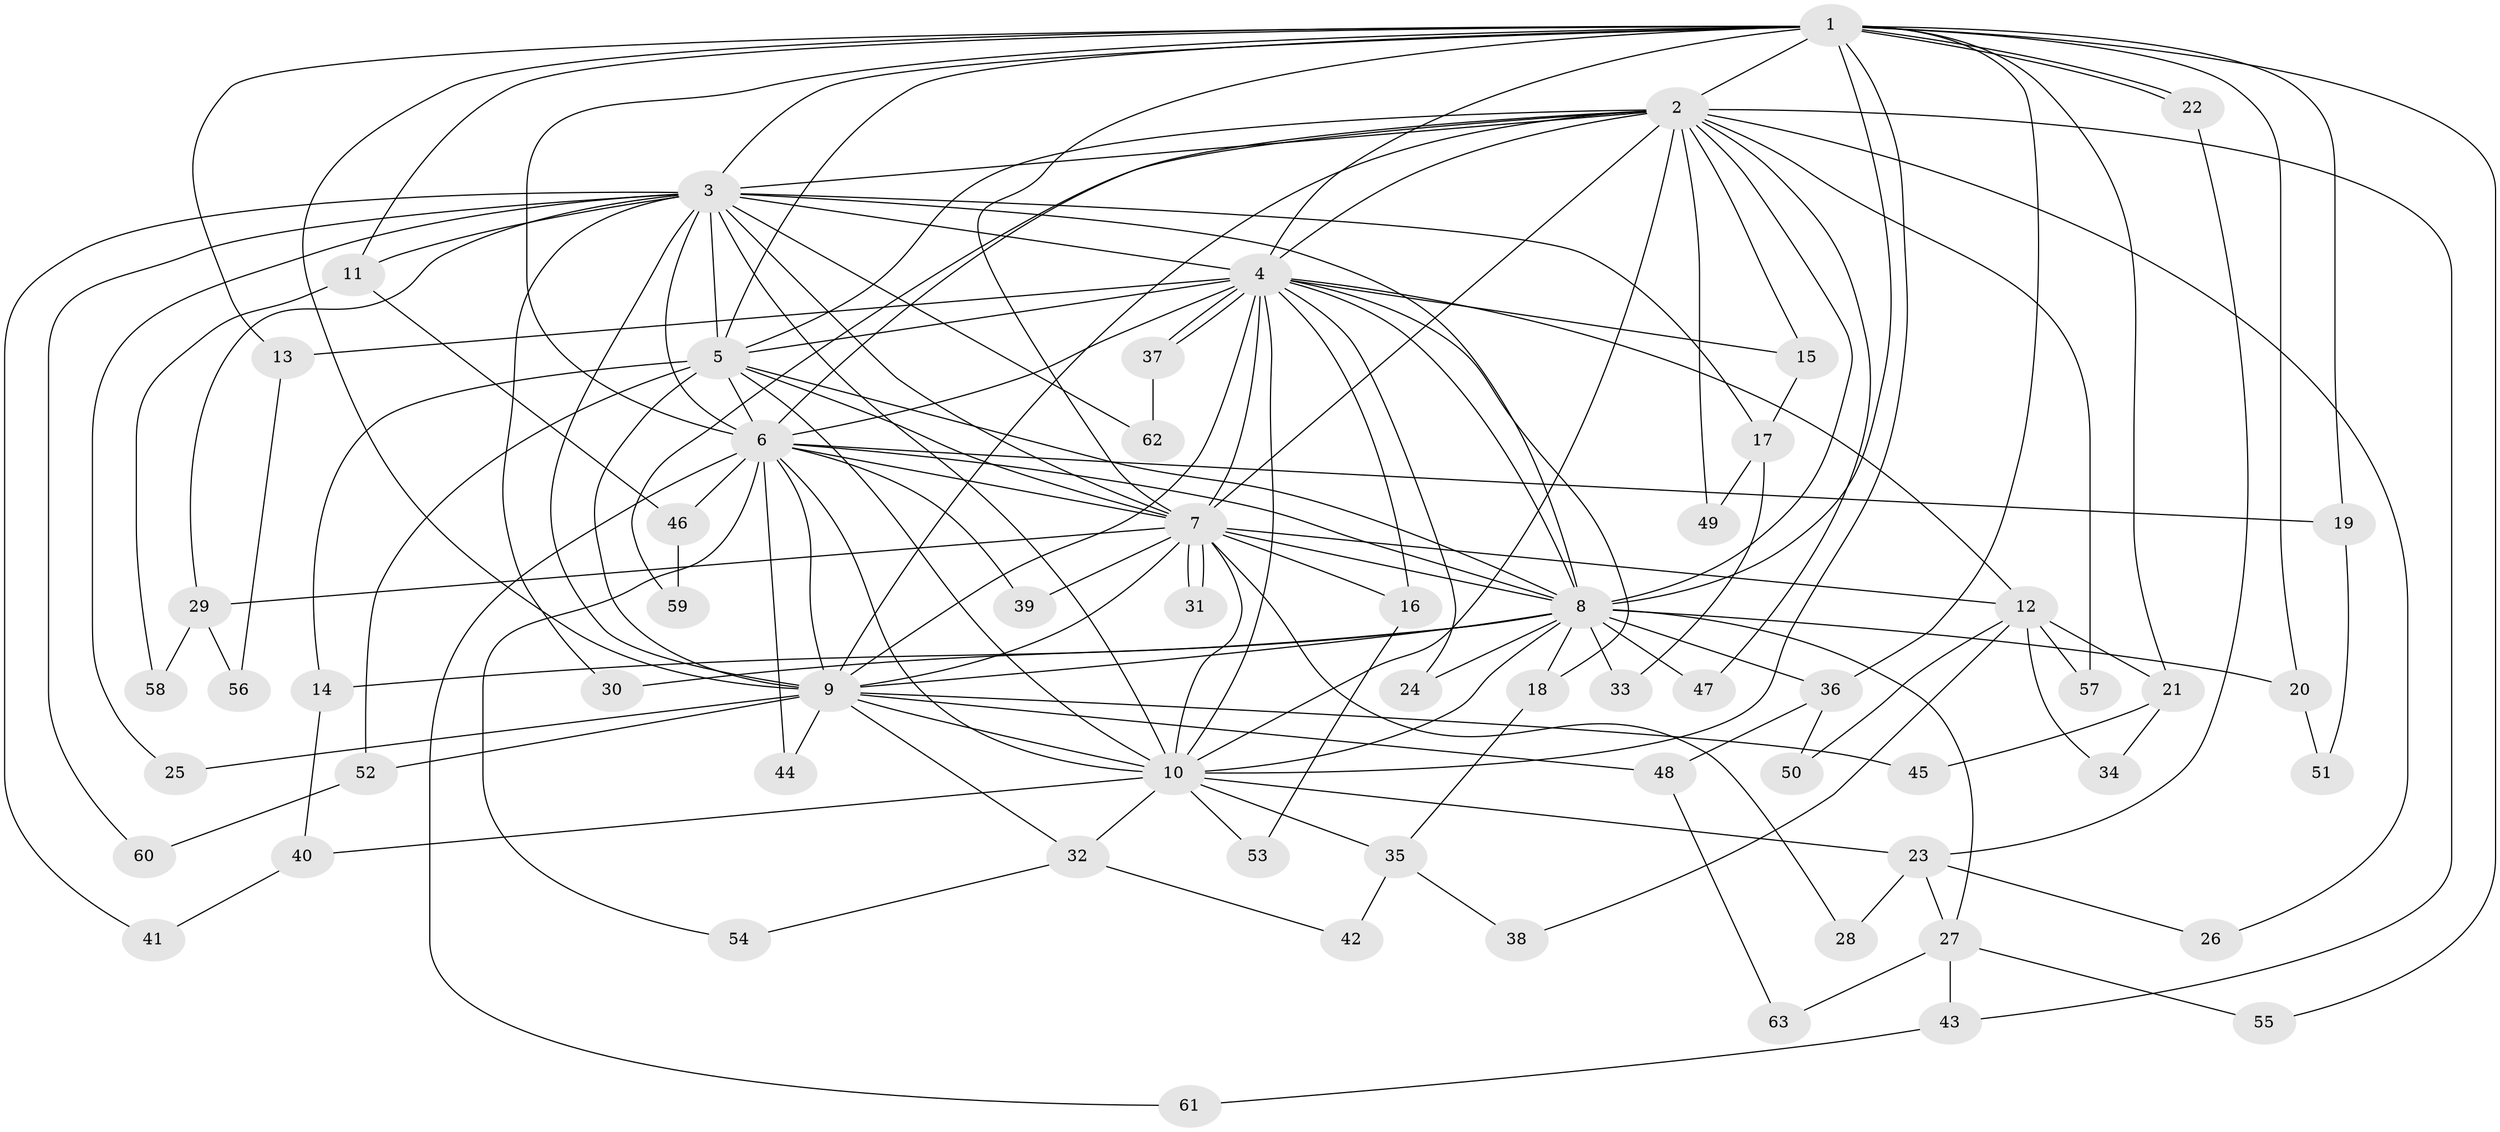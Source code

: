 // Generated by graph-tools (version 1.1) at 2025/43/03/09/25 04:43:28]
// undirected, 63 vertices, 151 edges
graph export_dot {
graph [start="1"]
  node [color=gray90,style=filled];
  1;
  2;
  3;
  4;
  5;
  6;
  7;
  8;
  9;
  10;
  11;
  12;
  13;
  14;
  15;
  16;
  17;
  18;
  19;
  20;
  21;
  22;
  23;
  24;
  25;
  26;
  27;
  28;
  29;
  30;
  31;
  32;
  33;
  34;
  35;
  36;
  37;
  38;
  39;
  40;
  41;
  42;
  43;
  44;
  45;
  46;
  47;
  48;
  49;
  50;
  51;
  52;
  53;
  54;
  55;
  56;
  57;
  58;
  59;
  60;
  61;
  62;
  63;
  1 -- 2;
  1 -- 3;
  1 -- 4;
  1 -- 5;
  1 -- 6;
  1 -- 7;
  1 -- 8;
  1 -- 9;
  1 -- 10;
  1 -- 11;
  1 -- 13;
  1 -- 19;
  1 -- 20;
  1 -- 21;
  1 -- 22;
  1 -- 22;
  1 -- 36;
  1 -- 55;
  2 -- 3;
  2 -- 4;
  2 -- 5;
  2 -- 6;
  2 -- 7;
  2 -- 8;
  2 -- 9;
  2 -- 10;
  2 -- 15;
  2 -- 26;
  2 -- 43;
  2 -- 47;
  2 -- 49;
  2 -- 57;
  2 -- 59;
  3 -- 4;
  3 -- 5;
  3 -- 6;
  3 -- 7;
  3 -- 8;
  3 -- 9;
  3 -- 10;
  3 -- 11;
  3 -- 17;
  3 -- 25;
  3 -- 29;
  3 -- 30;
  3 -- 41;
  3 -- 60;
  3 -- 62;
  4 -- 5;
  4 -- 6;
  4 -- 7;
  4 -- 8;
  4 -- 9;
  4 -- 10;
  4 -- 12;
  4 -- 13;
  4 -- 15;
  4 -- 16;
  4 -- 18;
  4 -- 24;
  4 -- 37;
  4 -- 37;
  5 -- 6;
  5 -- 7;
  5 -- 8;
  5 -- 9;
  5 -- 10;
  5 -- 14;
  5 -- 52;
  6 -- 7;
  6 -- 8;
  6 -- 9;
  6 -- 10;
  6 -- 19;
  6 -- 39;
  6 -- 44;
  6 -- 46;
  6 -- 54;
  6 -- 61;
  7 -- 8;
  7 -- 9;
  7 -- 10;
  7 -- 12;
  7 -- 16;
  7 -- 28;
  7 -- 29;
  7 -- 31;
  7 -- 31;
  7 -- 39;
  8 -- 9;
  8 -- 10;
  8 -- 14;
  8 -- 18;
  8 -- 20;
  8 -- 24;
  8 -- 27;
  8 -- 30;
  8 -- 33;
  8 -- 36;
  8 -- 47;
  9 -- 10;
  9 -- 25;
  9 -- 32;
  9 -- 44;
  9 -- 45;
  9 -- 48;
  9 -- 52;
  10 -- 23;
  10 -- 32;
  10 -- 35;
  10 -- 40;
  10 -- 53;
  11 -- 46;
  11 -- 58;
  12 -- 21;
  12 -- 34;
  12 -- 38;
  12 -- 50;
  12 -- 57;
  13 -- 56;
  14 -- 40;
  15 -- 17;
  16 -- 53;
  17 -- 33;
  17 -- 49;
  18 -- 35;
  19 -- 51;
  20 -- 51;
  21 -- 34;
  21 -- 45;
  22 -- 23;
  23 -- 26;
  23 -- 27;
  23 -- 28;
  27 -- 43;
  27 -- 55;
  27 -- 63;
  29 -- 56;
  29 -- 58;
  32 -- 42;
  32 -- 54;
  35 -- 38;
  35 -- 42;
  36 -- 48;
  36 -- 50;
  37 -- 62;
  40 -- 41;
  43 -- 61;
  46 -- 59;
  48 -- 63;
  52 -- 60;
}
